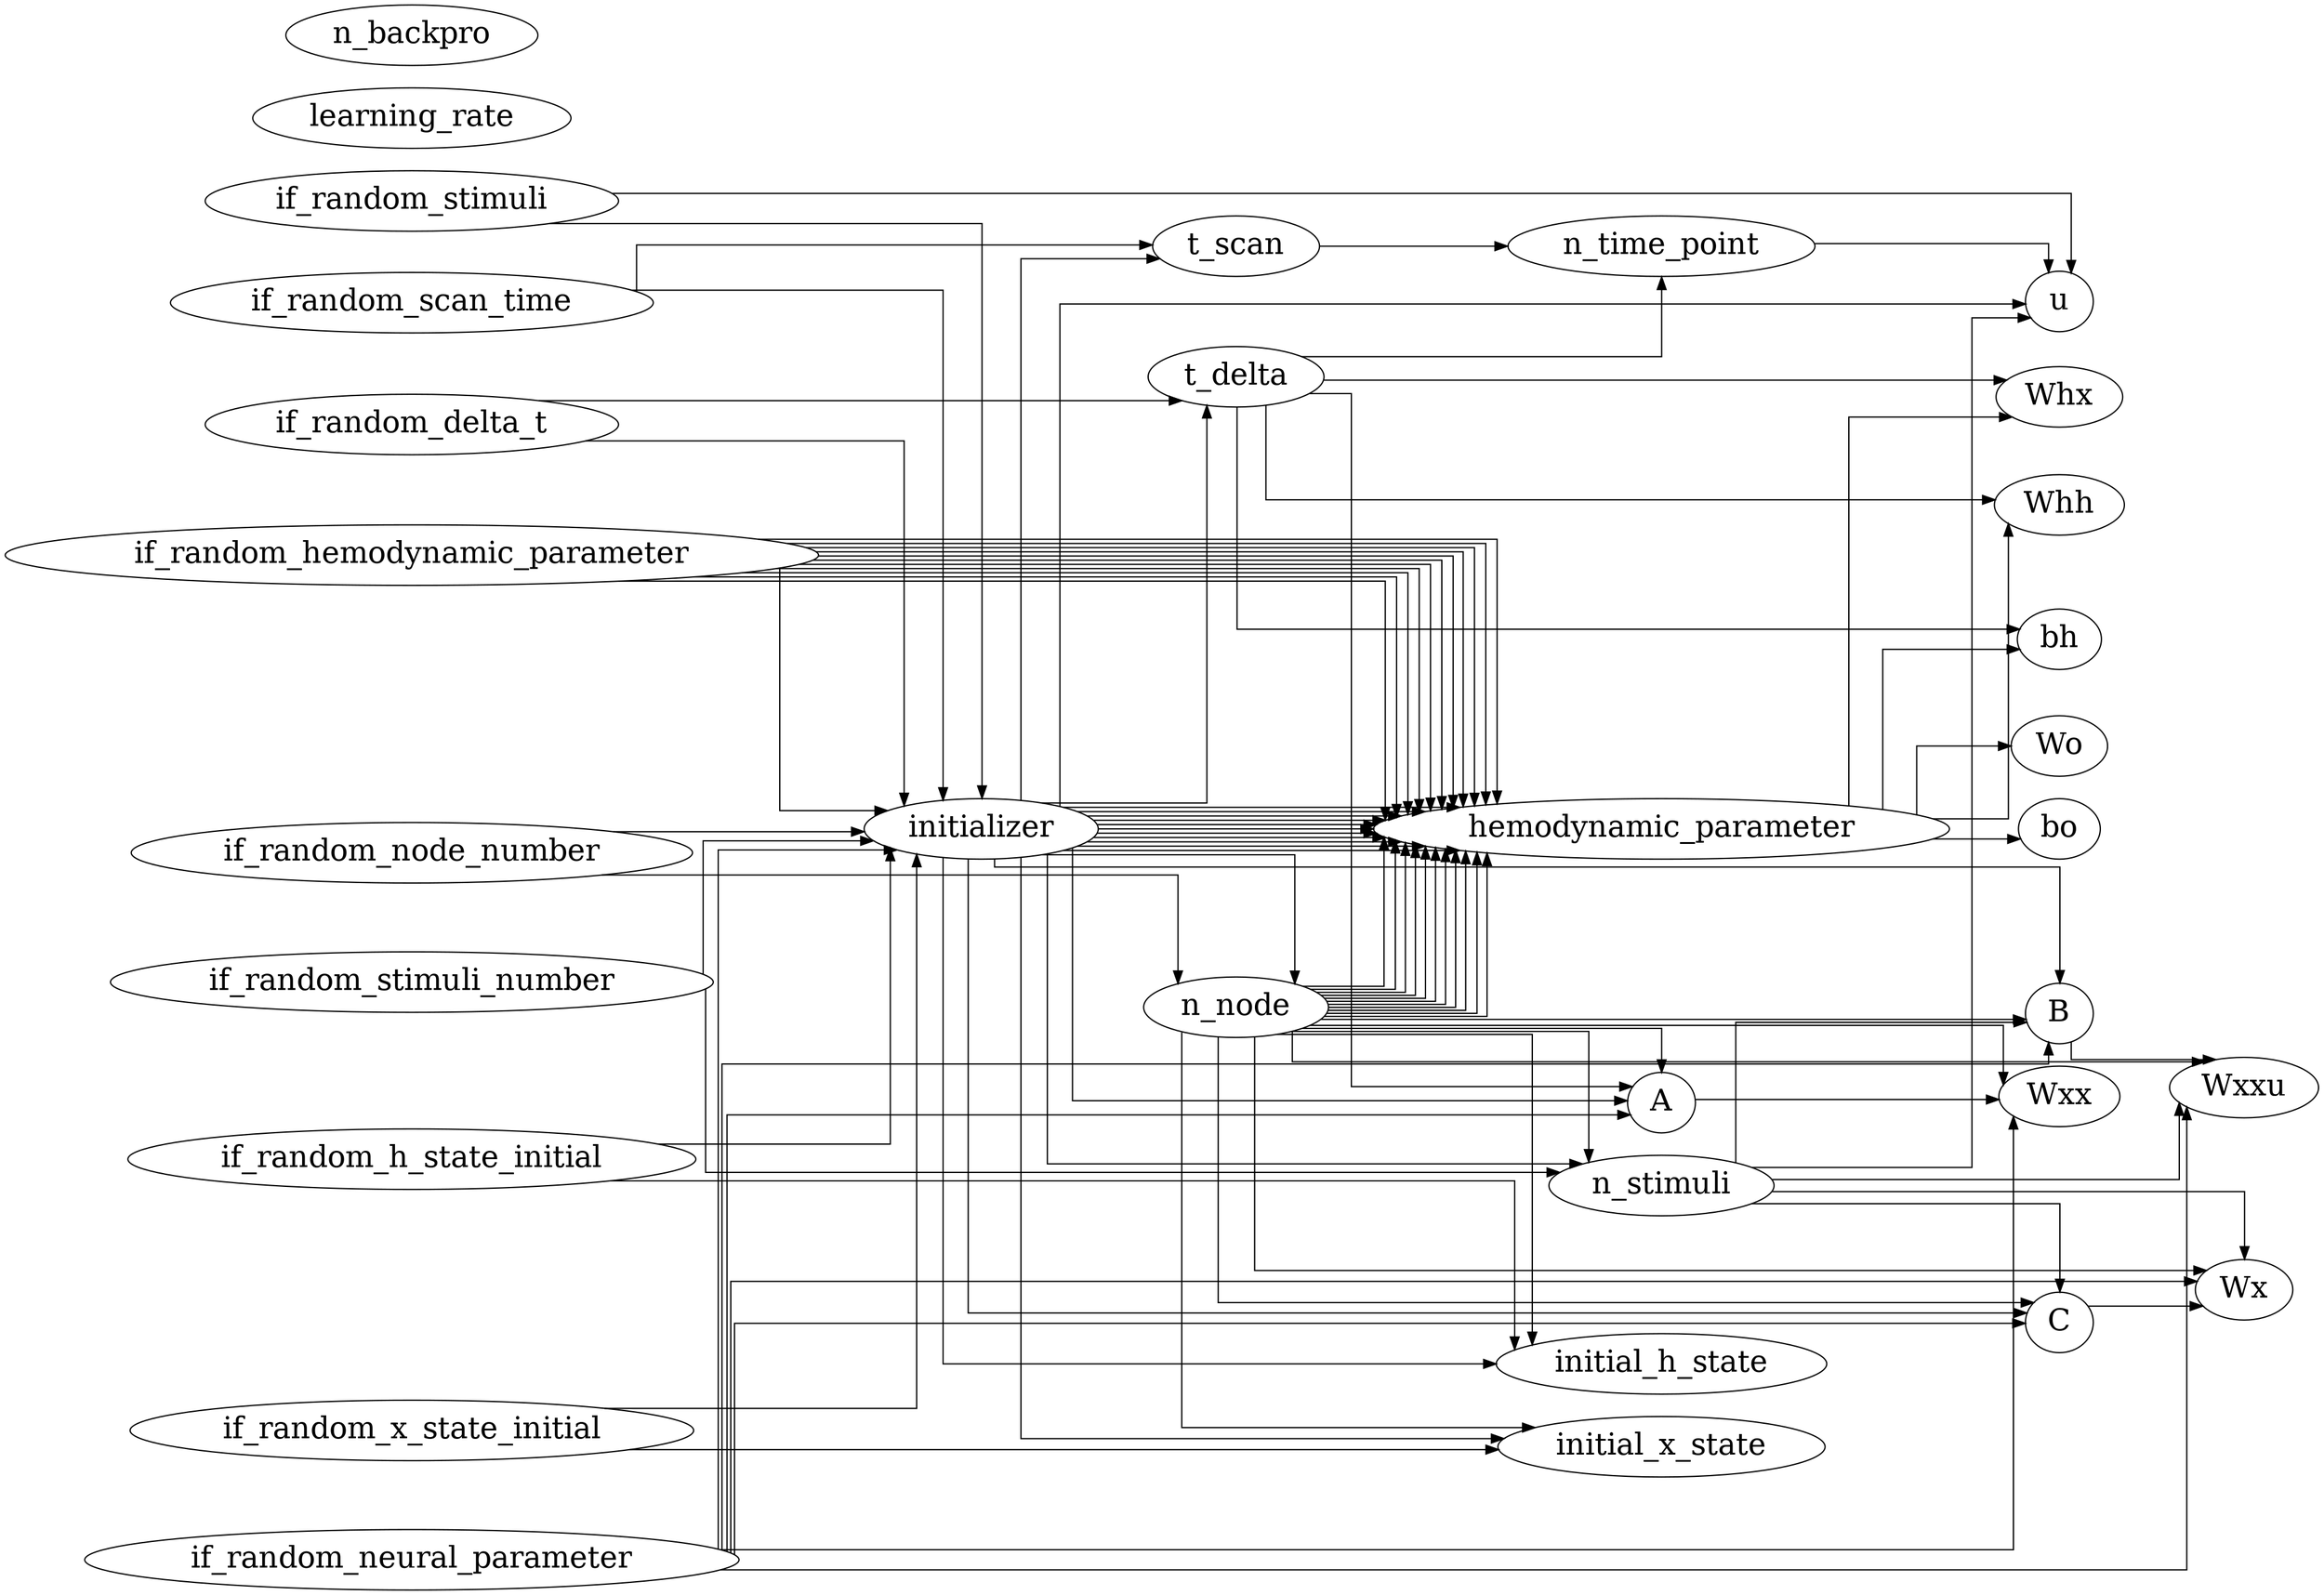 digraph G {
          splines=ortho;
          rankdir = "LR";
          node[fontsize=24];
          if_random_neural_parameter -> Wx;
          n_node -> Wx;
          n_stimuli -> Wx;
          C -> Wx;
          hemodynamic_parameter -> Whh;
          t_delta -> Whh;
          t_delta -> A;
          if_random_neural_parameter -> A;
          n_node -> A;
          initializer -> A;
          if_random_delta_t -> t_delta;
          initializer -> t_delta;
          n_node -> hemodynamic_parameter;
          if_random_hemodynamic_parameter -> hemodynamic_parameter;
          initializer -> hemodynamic_parameter;
          if_random_node_number -> n_node;
          initializer -> n_node;
          if_random_h_state_initial;
          n_node -> initial_h_state;
          if_random_h_state_initial -> initial_h_state;
          initializer -> initial_h_state;
          if_random_scan_time;
          learning_rate;
          if_random_neural_parameter -> B;
          n_node -> B;
          n_stimuli -> B;
          initializer -> B;
          if_random_stimuli_number -> n_stimuli;
          n_node -> n_stimuli;
          initializer -> n_stimuli;
          if_random_delta_t;
          t_scan -> n_time_point;
          t_delta -> n_time_point;
          n_node -> hemodynamic_parameter;
          if_random_hemodynamic_parameter -> hemodynamic_parameter;
          initializer -> hemodynamic_parameter;
          if_random_neural_parameter -> Wxxu;
          n_node -> Wxxu;
          n_stimuli -> Wxxu;
          B -> Wxxu;
          n_node -> hemodynamic_parameter;
          if_random_hemodynamic_parameter -> hemodynamic_parameter;
          initializer -> hemodynamic_parameter;
          hemodynamic_parameter -> bh;
          t_delta -> bh;
          if_random_stimuli_number;
          n_node -> hemodynamic_parameter;
          if_random_hemodynamic_parameter -> hemodynamic_parameter;
          initializer -> hemodynamic_parameter;
          if_random_neural_parameter -> initializer;
          if_random_hemodynamic_parameter -> initializer;
          if_random_x_state_initial -> initializer;
          if_random_h_state_initial -> initializer;
          if_random_stimuli -> initializer;
          if_random_node_number -> initializer;
          if_random_stimuli_number -> initializer;
          if_random_delta_t -> initializer;
          if_random_scan_time -> initializer;
          n_node -> hemodynamic_parameter;
          if_random_hemodynamic_parameter -> hemodynamic_parameter;
          initializer -> hemodynamic_parameter;
          if_random_stimuli -> u;
          n_stimuli -> u;
          n_time_point -> u;
          initializer -> u;
          if_random_neural_parameter;
          if_random_hemodynamic_parameter;
          n_node -> hemodynamic_parameter;
          if_random_hemodynamic_parameter -> hemodynamic_parameter;
          initializer -> hemodynamic_parameter;
          hemodynamic_parameter -> Whx;
          t_delta -> Whx;
          if_random_stimuli;
          hemodynamic_parameter -> Wo;
          n_backpro;
          n_node -> hemodynamic_parameter;
          if_random_hemodynamic_parameter -> hemodynamic_parameter;
          initializer -> hemodynamic_parameter;
          if_random_node_number;
          n_node -> initial_x_state;
          if_random_x_state_initial -> initial_x_state;
          initializer -> initial_x_state;
          if_random_x_state_initial;
          n_node -> hemodynamic_parameter;
          if_random_hemodynamic_parameter -> hemodynamic_parameter;
          initializer -> hemodynamic_parameter;
          if_random_neural_parameter -> Wxx;
          n_node -> Wxx;
          A -> Wxx;
          if_random_neural_parameter -> C;
          n_node -> C;
          n_stimuli -> C;
          initializer -> C;
          hemodynamic_parameter -> bo;
          n_node -> hemodynamic_parameter;
          if_random_hemodynamic_parameter -> hemodynamic_parameter;
          initializer -> hemodynamic_parameter;
          if_random_scan_time -> t_scan;
          initializer -> t_scan;
          n_node -> hemodynamic_parameter;
          if_random_hemodynamic_parameter -> hemodynamic_parameter;
          initializer -> hemodynamic_parameter;
          n_node -> hemodynamic_parameter;
          if_random_hemodynamic_parameter -> hemodynamic_parameter;
          initializer -> hemodynamic_parameter;
}